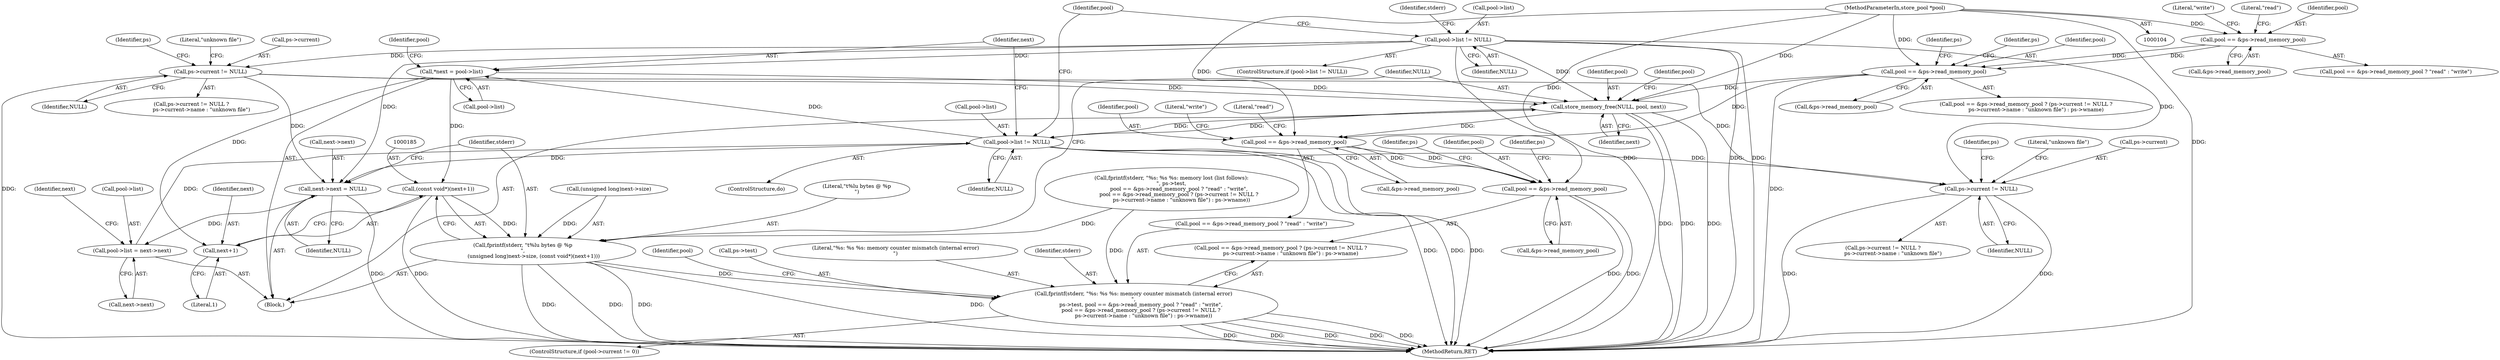 digraph "0_Android_9d4853418ab2f754c2b63e091c29c5529b8b86ca_141@pointer" {
"1000159" [label="(Call,*next = pool->list)"];
"1000193" [label="(Call,pool->list != NULL)"];
"1000164" [label="(Call,pool->list = next->next)"];
"1000171" [label="(Call,next->next = NULL)"];
"1000138" [label="(Call,ps->current != NULL)"];
"1000109" [label="(Call,pool->list != NULL)"];
"1000189" [label="(Call,store_memory_free(NULL, pool, next))"];
"1000131" [label="(Call,pool == &ps->read_memory_pool)"];
"1000122" [label="(Call,pool == &ps->read_memory_pool)"];
"1000106" [label="(MethodParameterIn,store_pool *pool)"];
"1000159" [label="(Call,*next = pool->list)"];
"1000184" [label="(Call,(const void*)(next+1))"];
"1000176" [label="(Call,fprintf(stderr, \"\t%lu bytes @ %p\n\",\n             (unsigned long)next->size, (const void*)(next+1)))"];
"1000224" [label="(Call,fprintf(stderr, \"%s: %s %s: memory counter mismatch (internal error)\n\",\n         ps->test, pool == &ps->read_memory_pool ? \"read\" : \"write\",\n         pool == &ps->read_memory_pool ? (ps->current != NULL ?\n            ps->current->name : \"unknown file\") : ps->wname))"];
"1000186" [label="(Call,next+1)"];
"1000247" [label="(Call,ps->current != NULL)"];
"1000231" [label="(Call,pool == &ps->read_memory_pool)"];
"1000240" [label="(Call,pool == &ps->read_memory_pool)"];
"1000168" [label="(Call,next->next)"];
"1000128" [label="(Literal,\"read\")"];
"1000201" [label="(Identifier,pool)"];
"1000142" [label="(Identifier,NULL)"];
"1000189" [label="(Call,store_memory_free(NULL, pool, next))"];
"1000148" [label="(Literal,\"unknown file\")"];
"1000195" [label="(Identifier,pool)"];
"1000138" [label="(Call,ps->current != NULL)"];
"1000190" [label="(Identifier,NULL)"];
"1000227" [label="(Call,ps->test)"];
"1000246" [label="(Call,ps->current != NULL ?\n            ps->current->name : \"unknown file\")"];
"1000254" [label="(Identifier,ps)"];
"1000193" [label="(Call,pool->list != NULL)"];
"1000175" [label="(Identifier,NULL)"];
"1000110" [label="(Call,pool->list)"];
"1000176" [label="(Call,fprintf(stderr, \"\t%lu bytes @ %p\n\",\n             (unsigned long)next->size, (const void*)(next+1)))"];
"1000249" [label="(Identifier,ps)"];
"1000109" [label="(Call,pool->list != NULL)"];
"1000122" [label="(Call,pool == &ps->read_memory_pool)"];
"1000179" [label="(Call,(unsigned long)next->size)"];
"1000224" [label="(Call,fprintf(stderr, \"%s: %s %s: memory counter mismatch (internal error)\n\",\n         ps->test, pool == &ps->read_memory_pool ? \"read\" : \"write\",\n         pool == &ps->read_memory_pool ? (ps->current != NULL ?\n            ps->current->name : \"unknown file\") : ps->wname))"];
"1000139" [label="(Call,ps->current)"];
"1000113" [label="(Identifier,NULL)"];
"1000218" [label="(ControlStructure,if (pool->current != 0))"];
"1000226" [label="(Literal,\"%s: %s %s: memory counter mismatch (internal error)\n\")"];
"1000171" [label="(Call,next->next = NULL)"];
"1000166" [label="(Identifier,pool)"];
"1000108" [label="(ControlStructure,if (pool->list != NULL))"];
"1000225" [label="(Identifier,stderr)"];
"1000159" [label="(Call,*next = pool->list)"];
"1000233" [label="(Call,&ps->read_memory_pool)"];
"1000192" [label="(Identifier,next)"];
"1000237" [label="(Literal,\"read\")"];
"1000140" [label="(Identifier,ps)"];
"1000241" [label="(Identifier,pool)"];
"1000239" [label="(Call,pool == &ps->read_memory_pool ? (ps->current != NULL ?\n            ps->current->name : \"unknown file\") : ps->wname)"];
"1000257" [label="(Literal,\"unknown file\")"];
"1000259" [label="(Identifier,ps)"];
"1000145" [label="(Identifier,ps)"];
"1000187" [label="(Identifier,next)"];
"1000178" [label="(Literal,\"\t%lu bytes @ %p\n\")"];
"1000240" [label="(Call,pool == &ps->read_memory_pool)"];
"1000161" [label="(Call,pool->list)"];
"1000186" [label="(Call,next+1)"];
"1000177" [label="(Identifier,stderr)"];
"1000131" [label="(Call,pool == &ps->read_memory_pool)"];
"1000242" [label="(Call,&ps->read_memory_pool)"];
"1000150" [label="(Identifier,ps)"];
"1000160" [label="(Identifier,next)"];
"1000116" [label="(Identifier,stderr)"];
"1000248" [label="(Call,ps->current)"];
"1000164" [label="(Call,pool->list = next->next)"];
"1000173" [label="(Identifier,next)"];
"1000137" [label="(Call,ps->current != NULL ?\n            ps->current->name : \"unknown file\")"];
"1000232" [label="(Identifier,pool)"];
"1000132" [label="(Identifier,pool)"];
"1000238" [label="(Literal,\"write\")"];
"1000165" [label="(Call,pool->list)"];
"1000115" [label="(Call,fprintf(stderr, \"%s: %s %s: memory lost (list follows):\n\", ps->test,\n         pool == &ps->read_memory_pool ? \"read\" : \"write\",\n         pool == &ps->read_memory_pool ? (ps->current != NULL ?\n            ps->current->name : \"unknown file\") : ps->wname))"];
"1000310" [label="(MethodReturn,RET)"];
"1000231" [label="(Call,pool == &ps->read_memory_pool)"];
"1000156" [label="(ControlStructure,do)"];
"1000121" [label="(Call,pool == &ps->read_memory_pool ? \"read\" : \"write\")"];
"1000106" [label="(MethodParameterIn,store_pool *pool)"];
"1000194" [label="(Call,pool->list)"];
"1000230" [label="(Call,pool == &ps->read_memory_pool ? \"read\" : \"write\")"];
"1000247" [label="(Call,ps->current != NULL)"];
"1000123" [label="(Identifier,pool)"];
"1000184" [label="(Call,(const void*)(next+1))"];
"1000191" [label="(Identifier,pool)"];
"1000133" [label="(Call,&ps->read_memory_pool)"];
"1000130" [label="(Call,pool == &ps->read_memory_pool ? (ps->current != NULL ?\n            ps->current->name : \"unknown file\") : ps->wname)"];
"1000124" [label="(Call,&ps->read_memory_pool)"];
"1000129" [label="(Literal,\"write\")"];
"1000263" [label="(Identifier,pool)"];
"1000157" [label="(Block,)"];
"1000251" [label="(Identifier,NULL)"];
"1000188" [label="(Literal,1)"];
"1000197" [label="(Identifier,NULL)"];
"1000172" [label="(Call,next->next)"];
"1000159" -> "1000157"  [label="AST: "];
"1000159" -> "1000161"  [label="CFG: "];
"1000160" -> "1000159"  [label="AST: "];
"1000161" -> "1000159"  [label="AST: "];
"1000166" -> "1000159"  [label="CFG: "];
"1000193" -> "1000159"  [label="DDG: "];
"1000109" -> "1000159"  [label="DDG: "];
"1000159" -> "1000184"  [label="DDG: "];
"1000159" -> "1000186"  [label="DDG: "];
"1000159" -> "1000189"  [label="DDG: "];
"1000193" -> "1000156"  [label="AST: "];
"1000193" -> "1000197"  [label="CFG: "];
"1000194" -> "1000193"  [label="AST: "];
"1000197" -> "1000193"  [label="AST: "];
"1000160" -> "1000193"  [label="CFG: "];
"1000201" -> "1000193"  [label="CFG: "];
"1000193" -> "1000310"  [label="DDG: "];
"1000193" -> "1000310"  [label="DDG: "];
"1000193" -> "1000310"  [label="DDG: "];
"1000193" -> "1000171"  [label="DDG: "];
"1000193" -> "1000189"  [label="DDG: "];
"1000164" -> "1000193"  [label="DDG: "];
"1000189" -> "1000193"  [label="DDG: "];
"1000193" -> "1000247"  [label="DDG: "];
"1000164" -> "1000157"  [label="AST: "];
"1000164" -> "1000168"  [label="CFG: "];
"1000165" -> "1000164"  [label="AST: "];
"1000168" -> "1000164"  [label="AST: "];
"1000173" -> "1000164"  [label="CFG: "];
"1000171" -> "1000164"  [label="DDG: "];
"1000171" -> "1000157"  [label="AST: "];
"1000171" -> "1000175"  [label="CFG: "];
"1000172" -> "1000171"  [label="AST: "];
"1000175" -> "1000171"  [label="AST: "];
"1000177" -> "1000171"  [label="CFG: "];
"1000171" -> "1000310"  [label="DDG: "];
"1000138" -> "1000171"  [label="DDG: "];
"1000109" -> "1000171"  [label="DDG: "];
"1000138" -> "1000137"  [label="AST: "];
"1000138" -> "1000142"  [label="CFG: "];
"1000139" -> "1000138"  [label="AST: "];
"1000142" -> "1000138"  [label="AST: "];
"1000145" -> "1000138"  [label="CFG: "];
"1000148" -> "1000138"  [label="CFG: "];
"1000138" -> "1000310"  [label="DDG: "];
"1000109" -> "1000138"  [label="DDG: "];
"1000138" -> "1000189"  [label="DDG: "];
"1000138" -> "1000247"  [label="DDG: "];
"1000109" -> "1000108"  [label="AST: "];
"1000109" -> "1000113"  [label="CFG: "];
"1000110" -> "1000109"  [label="AST: "];
"1000113" -> "1000109"  [label="AST: "];
"1000116" -> "1000109"  [label="CFG: "];
"1000201" -> "1000109"  [label="CFG: "];
"1000109" -> "1000310"  [label="DDG: "];
"1000109" -> "1000310"  [label="DDG: "];
"1000109" -> "1000310"  [label="DDG: "];
"1000109" -> "1000189"  [label="DDG: "];
"1000109" -> "1000247"  [label="DDG: "];
"1000189" -> "1000157"  [label="AST: "];
"1000189" -> "1000192"  [label="CFG: "];
"1000190" -> "1000189"  [label="AST: "];
"1000191" -> "1000189"  [label="AST: "];
"1000192" -> "1000189"  [label="AST: "];
"1000195" -> "1000189"  [label="CFG: "];
"1000189" -> "1000310"  [label="DDG: "];
"1000189" -> "1000310"  [label="DDG: "];
"1000189" -> "1000310"  [label="DDG: "];
"1000131" -> "1000189"  [label="DDG: "];
"1000106" -> "1000189"  [label="DDG: "];
"1000189" -> "1000231"  [label="DDG: "];
"1000131" -> "1000130"  [label="AST: "];
"1000131" -> "1000133"  [label="CFG: "];
"1000132" -> "1000131"  [label="AST: "];
"1000133" -> "1000131"  [label="AST: "];
"1000140" -> "1000131"  [label="CFG: "];
"1000150" -> "1000131"  [label="CFG: "];
"1000131" -> "1000310"  [label="DDG: "];
"1000122" -> "1000131"  [label="DDG: "];
"1000122" -> "1000131"  [label="DDG: "];
"1000106" -> "1000131"  [label="DDG: "];
"1000131" -> "1000231"  [label="DDG: "];
"1000122" -> "1000121"  [label="AST: "];
"1000122" -> "1000124"  [label="CFG: "];
"1000123" -> "1000122"  [label="AST: "];
"1000124" -> "1000122"  [label="AST: "];
"1000128" -> "1000122"  [label="CFG: "];
"1000129" -> "1000122"  [label="CFG: "];
"1000106" -> "1000122"  [label="DDG: "];
"1000106" -> "1000104"  [label="AST: "];
"1000106" -> "1000310"  [label="DDG: "];
"1000106" -> "1000231"  [label="DDG: "];
"1000106" -> "1000240"  [label="DDG: "];
"1000184" -> "1000176"  [label="AST: "];
"1000184" -> "1000186"  [label="CFG: "];
"1000185" -> "1000184"  [label="AST: "];
"1000186" -> "1000184"  [label="AST: "];
"1000176" -> "1000184"  [label="CFG: "];
"1000184" -> "1000310"  [label="DDG: "];
"1000184" -> "1000176"  [label="DDG: "];
"1000176" -> "1000157"  [label="AST: "];
"1000177" -> "1000176"  [label="AST: "];
"1000178" -> "1000176"  [label="AST: "];
"1000179" -> "1000176"  [label="AST: "];
"1000190" -> "1000176"  [label="CFG: "];
"1000176" -> "1000310"  [label="DDG: "];
"1000176" -> "1000310"  [label="DDG: "];
"1000176" -> "1000310"  [label="DDG: "];
"1000176" -> "1000310"  [label="DDG: "];
"1000115" -> "1000176"  [label="DDG: "];
"1000179" -> "1000176"  [label="DDG: "];
"1000176" -> "1000224"  [label="DDG: "];
"1000224" -> "1000218"  [label="AST: "];
"1000224" -> "1000239"  [label="CFG: "];
"1000225" -> "1000224"  [label="AST: "];
"1000226" -> "1000224"  [label="AST: "];
"1000227" -> "1000224"  [label="AST: "];
"1000230" -> "1000224"  [label="AST: "];
"1000239" -> "1000224"  [label="AST: "];
"1000263" -> "1000224"  [label="CFG: "];
"1000224" -> "1000310"  [label="DDG: "];
"1000224" -> "1000310"  [label="DDG: "];
"1000224" -> "1000310"  [label="DDG: "];
"1000224" -> "1000310"  [label="DDG: "];
"1000224" -> "1000310"  [label="DDG: "];
"1000115" -> "1000224"  [label="DDG: "];
"1000186" -> "1000188"  [label="CFG: "];
"1000187" -> "1000186"  [label="AST: "];
"1000188" -> "1000186"  [label="AST: "];
"1000247" -> "1000246"  [label="AST: "];
"1000247" -> "1000251"  [label="CFG: "];
"1000248" -> "1000247"  [label="AST: "];
"1000251" -> "1000247"  [label="AST: "];
"1000254" -> "1000247"  [label="CFG: "];
"1000257" -> "1000247"  [label="CFG: "];
"1000247" -> "1000310"  [label="DDG: "];
"1000247" -> "1000310"  [label="DDG: "];
"1000231" -> "1000230"  [label="AST: "];
"1000231" -> "1000233"  [label="CFG: "];
"1000232" -> "1000231"  [label="AST: "];
"1000233" -> "1000231"  [label="AST: "];
"1000237" -> "1000231"  [label="CFG: "];
"1000238" -> "1000231"  [label="CFG: "];
"1000231" -> "1000240"  [label="DDG: "];
"1000231" -> "1000240"  [label="DDG: "];
"1000240" -> "1000239"  [label="AST: "];
"1000240" -> "1000242"  [label="CFG: "];
"1000241" -> "1000240"  [label="AST: "];
"1000242" -> "1000240"  [label="AST: "];
"1000249" -> "1000240"  [label="CFG: "];
"1000259" -> "1000240"  [label="CFG: "];
"1000240" -> "1000310"  [label="DDG: "];
"1000240" -> "1000310"  [label="DDG: "];
}
